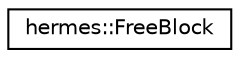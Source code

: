 digraph "Graphical Class Hierarchy"
{
 // LATEX_PDF_SIZE
  edge [fontname="Helvetica",fontsize="10",labelfontname="Helvetica",labelfontsize="10"];
  node [fontname="Helvetica",fontsize="10",shape=record];
  rankdir="LR";
  Node0 [label="hermes::FreeBlock",height=0.2,width=0.4,color="black", fillcolor="white", style="filled",URL="$structhermes_1_1_free_block.html",tooltip=" "];
}
